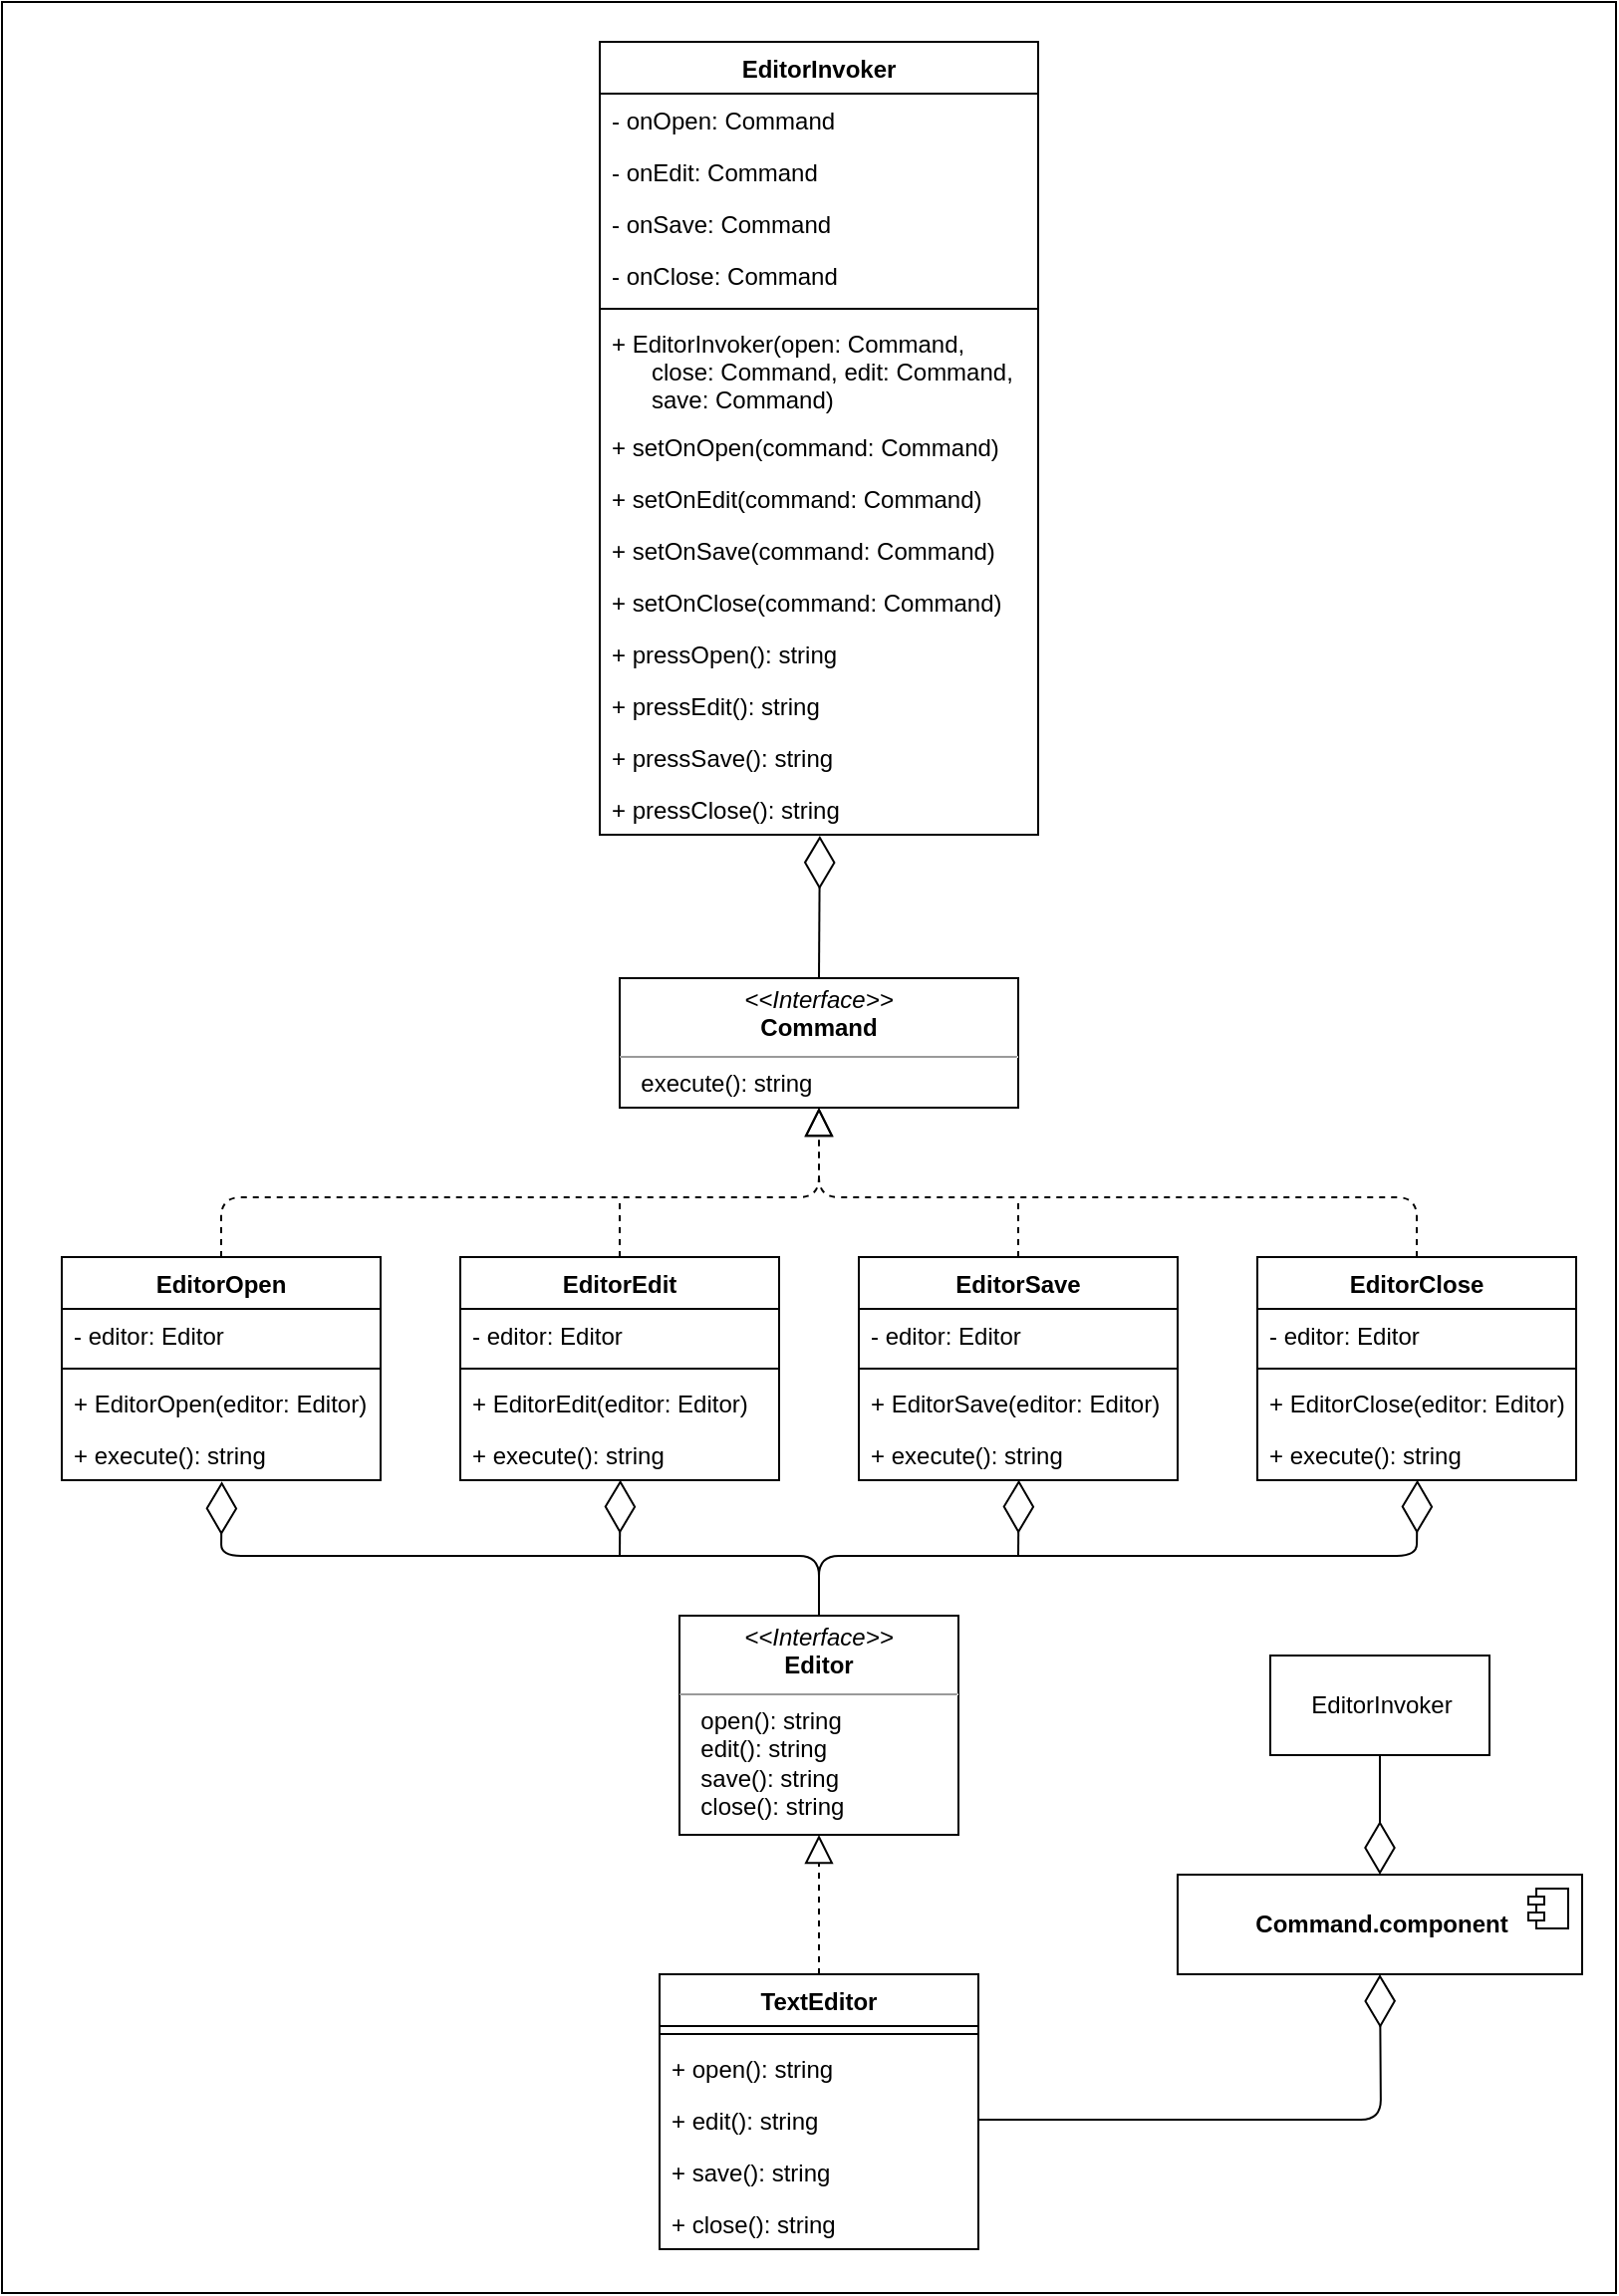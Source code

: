 <mxfile version="13.10.9" type="device"><diagram id="oN1u8QMeGyGhvfwluB_2" name="Page-1"><mxGraphModel dx="1785" dy="1790" grid="1" gridSize="10" guides="1" tooltips="1" connect="1" arrows="1" fold="1" page="1" pageScale="1" pageWidth="827" pageHeight="1169" math="0" shadow="0"><root><mxCell id="0"/><mxCell id="1" parent="0"/><mxCell id="ySheUME9V-_FSn_fIseo-66" value="" style="rounded=0;whiteSpace=wrap;html=1;" vertex="1" parent="1"><mxGeometry x="50" y="-310" width="810" height="1150" as="geometry"/></mxCell><mxCell id="ySheUME9V-_FSn_fIseo-1" value="EditorInvoker" style="swimlane;fontStyle=1;align=center;verticalAlign=top;childLayout=stackLayout;horizontal=1;startSize=26;horizontalStack=0;resizeParent=1;resizeParentMax=0;resizeLast=0;collapsible=1;marginBottom=0;" vertex="1" parent="1"><mxGeometry x="350" y="-290" width="220" height="398" as="geometry"/></mxCell><mxCell id="ySheUME9V-_FSn_fIseo-2" value="- onOpen: Command" style="text;strokeColor=none;fillColor=none;align=left;verticalAlign=top;spacingLeft=4;spacingRight=4;overflow=hidden;rotatable=0;points=[[0,0.5],[1,0.5]];portConstraint=eastwest;" vertex="1" parent="ySheUME9V-_FSn_fIseo-1"><mxGeometry y="26" width="220" height="26" as="geometry"/></mxCell><mxCell id="ySheUME9V-_FSn_fIseo-6" value="- onEdit: Command" style="text;strokeColor=none;fillColor=none;align=left;verticalAlign=top;spacingLeft=4;spacingRight=4;overflow=hidden;rotatable=0;points=[[0,0.5],[1,0.5]];portConstraint=eastwest;" vertex="1" parent="ySheUME9V-_FSn_fIseo-1"><mxGeometry y="52" width="220" height="26" as="geometry"/></mxCell><mxCell id="ySheUME9V-_FSn_fIseo-7" value="- onSave: Command" style="text;strokeColor=none;fillColor=none;align=left;verticalAlign=top;spacingLeft=4;spacingRight=4;overflow=hidden;rotatable=0;points=[[0,0.5],[1,0.5]];portConstraint=eastwest;" vertex="1" parent="ySheUME9V-_FSn_fIseo-1"><mxGeometry y="78" width="220" height="26" as="geometry"/></mxCell><mxCell id="ySheUME9V-_FSn_fIseo-5" value="- onClose: Command" style="text;strokeColor=none;fillColor=none;align=left;verticalAlign=top;spacingLeft=4;spacingRight=4;overflow=hidden;rotatable=0;points=[[0,0.5],[1,0.5]];portConstraint=eastwest;" vertex="1" parent="ySheUME9V-_FSn_fIseo-1"><mxGeometry y="104" width="220" height="26" as="geometry"/></mxCell><mxCell id="ySheUME9V-_FSn_fIseo-3" value="" style="line;strokeWidth=1;fillColor=none;align=left;verticalAlign=middle;spacingTop=-1;spacingLeft=3;spacingRight=3;rotatable=0;labelPosition=right;points=[];portConstraint=eastwest;" vertex="1" parent="ySheUME9V-_FSn_fIseo-1"><mxGeometry y="130" width="220" height="8" as="geometry"/></mxCell><mxCell id="ySheUME9V-_FSn_fIseo-4" value="+ EditorInvoker(open: Command,&#10;      close: Command, edit: Command, &#10;      save: Command)" style="text;strokeColor=none;fillColor=none;align=left;verticalAlign=top;spacingLeft=4;spacingRight=4;overflow=hidden;rotatable=0;points=[[0,0.5],[1,0.5]];portConstraint=eastwest;" vertex="1" parent="ySheUME9V-_FSn_fIseo-1"><mxGeometry y="138" width="220" height="52" as="geometry"/></mxCell><mxCell id="ySheUME9V-_FSn_fIseo-8" value="+ setOnOpen(command: Command)" style="text;strokeColor=none;fillColor=none;align=left;verticalAlign=top;spacingLeft=4;spacingRight=4;overflow=hidden;rotatable=0;points=[[0,0.5],[1,0.5]];portConstraint=eastwest;" vertex="1" parent="ySheUME9V-_FSn_fIseo-1"><mxGeometry y="190" width="220" height="26" as="geometry"/></mxCell><mxCell id="ySheUME9V-_FSn_fIseo-11" value="+ setOnEdit(command: Command)" style="text;strokeColor=none;fillColor=none;align=left;verticalAlign=top;spacingLeft=4;spacingRight=4;overflow=hidden;rotatable=0;points=[[0,0.5],[1,0.5]];portConstraint=eastwest;" vertex="1" parent="ySheUME9V-_FSn_fIseo-1"><mxGeometry y="216" width="220" height="26" as="geometry"/></mxCell><mxCell id="ySheUME9V-_FSn_fIseo-10" value="+ setOnSave(command: Command)" style="text;strokeColor=none;fillColor=none;align=left;verticalAlign=top;spacingLeft=4;spacingRight=4;overflow=hidden;rotatable=0;points=[[0,0.5],[1,0.5]];portConstraint=eastwest;" vertex="1" parent="ySheUME9V-_FSn_fIseo-1"><mxGeometry y="242" width="220" height="26" as="geometry"/></mxCell><mxCell id="ySheUME9V-_FSn_fIseo-9" value="+ setOnClose(command: Command)" style="text;strokeColor=none;fillColor=none;align=left;verticalAlign=top;spacingLeft=4;spacingRight=4;overflow=hidden;rotatable=0;points=[[0,0.5],[1,0.5]];portConstraint=eastwest;" vertex="1" parent="ySheUME9V-_FSn_fIseo-1"><mxGeometry y="268" width="220" height="26" as="geometry"/></mxCell><mxCell id="ySheUME9V-_FSn_fIseo-12" value="+ pressOpen(): string" style="text;strokeColor=none;fillColor=none;align=left;verticalAlign=top;spacingLeft=4;spacingRight=4;overflow=hidden;rotatable=0;points=[[0,0.5],[1,0.5]];portConstraint=eastwest;" vertex="1" parent="ySheUME9V-_FSn_fIseo-1"><mxGeometry y="294" width="220" height="26" as="geometry"/></mxCell><mxCell id="ySheUME9V-_FSn_fIseo-16" value="+ pressEdit(): string" style="text;strokeColor=none;fillColor=none;align=left;verticalAlign=top;spacingLeft=4;spacingRight=4;overflow=hidden;rotatable=0;points=[[0,0.5],[1,0.5]];portConstraint=eastwest;" vertex="1" parent="ySheUME9V-_FSn_fIseo-1"><mxGeometry y="320" width="220" height="26" as="geometry"/></mxCell><mxCell id="ySheUME9V-_FSn_fIseo-17" value="+ pressSave(): string" style="text;strokeColor=none;fillColor=none;align=left;verticalAlign=top;spacingLeft=4;spacingRight=4;overflow=hidden;rotatable=0;points=[[0,0.5],[1,0.5]];portConstraint=eastwest;" vertex="1" parent="ySheUME9V-_FSn_fIseo-1"><mxGeometry y="346" width="220" height="26" as="geometry"/></mxCell><mxCell id="ySheUME9V-_FSn_fIseo-15" value="+ pressClose(): string" style="text;strokeColor=none;fillColor=none;align=left;verticalAlign=top;spacingLeft=4;spacingRight=4;overflow=hidden;rotatable=0;points=[[0,0.5],[1,0.5]];portConstraint=eastwest;" vertex="1" parent="ySheUME9V-_FSn_fIseo-1"><mxGeometry y="372" width="220" height="26" as="geometry"/></mxCell><mxCell id="ySheUME9V-_FSn_fIseo-18" value="&lt;p style=&quot;margin: 0px ; margin-top: 4px ; text-align: center&quot;&gt;&lt;i&gt;&amp;lt;&amp;lt;Interface&amp;gt;&amp;gt;&lt;/i&gt;&lt;br&gt;&lt;b&gt;Command&lt;/b&gt;&lt;/p&gt;&lt;hr size=&quot;1&quot;&gt;&lt;p style=&quot;margin: 0px ; margin-left: 4px&quot;&gt;&amp;nbsp; execute(): string&lt;/p&gt;" style="verticalAlign=top;align=left;overflow=fill;fontSize=12;fontFamily=Helvetica;html=1;" vertex="1" parent="1"><mxGeometry x="360" y="180" width="200" height="65" as="geometry"/></mxCell><mxCell id="ySheUME9V-_FSn_fIseo-19" value="EditorEdit" style="swimlane;fontStyle=1;align=center;verticalAlign=top;childLayout=stackLayout;horizontal=1;startSize=26;horizontalStack=0;resizeParent=1;resizeParentMax=0;resizeLast=0;collapsible=1;marginBottom=0;" vertex="1" parent="1"><mxGeometry x="280" y="320" width="160" height="112" as="geometry"/></mxCell><mxCell id="ySheUME9V-_FSn_fIseo-20" value="- editor: Editor" style="text;strokeColor=none;fillColor=none;align=left;verticalAlign=top;spacingLeft=4;spacingRight=4;overflow=hidden;rotatable=0;points=[[0,0.5],[1,0.5]];portConstraint=eastwest;" vertex="1" parent="ySheUME9V-_FSn_fIseo-19"><mxGeometry y="26" width="160" height="26" as="geometry"/></mxCell><mxCell id="ySheUME9V-_FSn_fIseo-21" value="" style="line;strokeWidth=1;fillColor=none;align=left;verticalAlign=middle;spacingTop=-1;spacingLeft=3;spacingRight=3;rotatable=0;labelPosition=right;points=[];portConstraint=eastwest;" vertex="1" parent="ySheUME9V-_FSn_fIseo-19"><mxGeometry y="52" width="160" height="8" as="geometry"/></mxCell><mxCell id="ySheUME9V-_FSn_fIseo-22" value="+ EditorEdit(editor: Editor)" style="text;strokeColor=none;fillColor=none;align=left;verticalAlign=top;spacingLeft=4;spacingRight=4;overflow=hidden;rotatable=0;points=[[0,0.5],[1,0.5]];portConstraint=eastwest;" vertex="1" parent="ySheUME9V-_FSn_fIseo-19"><mxGeometry y="60" width="160" height="26" as="geometry"/></mxCell><mxCell id="ySheUME9V-_FSn_fIseo-23" value="+ execute(): string" style="text;strokeColor=none;fillColor=none;align=left;verticalAlign=top;spacingLeft=4;spacingRight=4;overflow=hidden;rotatable=0;points=[[0,0.5],[1,0.5]];portConstraint=eastwest;" vertex="1" parent="ySheUME9V-_FSn_fIseo-19"><mxGeometry y="86" width="160" height="26" as="geometry"/></mxCell><mxCell id="ySheUME9V-_FSn_fIseo-24" value="EditorOpen" style="swimlane;fontStyle=1;align=center;verticalAlign=top;childLayout=stackLayout;horizontal=1;startSize=26;horizontalStack=0;resizeParent=1;resizeParentMax=0;resizeLast=0;collapsible=1;marginBottom=0;" vertex="1" parent="1"><mxGeometry x="80" y="320" width="160" height="112" as="geometry"/></mxCell><mxCell id="ySheUME9V-_FSn_fIseo-25" value="- editor: Editor" style="text;strokeColor=none;fillColor=none;align=left;verticalAlign=top;spacingLeft=4;spacingRight=4;overflow=hidden;rotatable=0;points=[[0,0.5],[1,0.5]];portConstraint=eastwest;" vertex="1" parent="ySheUME9V-_FSn_fIseo-24"><mxGeometry y="26" width="160" height="26" as="geometry"/></mxCell><mxCell id="ySheUME9V-_FSn_fIseo-26" value="" style="line;strokeWidth=1;fillColor=none;align=left;verticalAlign=middle;spacingTop=-1;spacingLeft=3;spacingRight=3;rotatable=0;labelPosition=right;points=[];portConstraint=eastwest;" vertex="1" parent="ySheUME9V-_FSn_fIseo-24"><mxGeometry y="52" width="160" height="8" as="geometry"/></mxCell><mxCell id="ySheUME9V-_FSn_fIseo-27" value="+ EditorOpen(editor: Editor)" style="text;strokeColor=none;fillColor=none;align=left;verticalAlign=top;spacingLeft=4;spacingRight=4;overflow=hidden;rotatable=0;points=[[0,0.5],[1,0.5]];portConstraint=eastwest;" vertex="1" parent="ySheUME9V-_FSn_fIseo-24"><mxGeometry y="60" width="160" height="26" as="geometry"/></mxCell><mxCell id="ySheUME9V-_FSn_fIseo-28" value="+ execute(): string" style="text;strokeColor=none;fillColor=none;align=left;verticalAlign=top;spacingLeft=4;spacingRight=4;overflow=hidden;rotatable=0;points=[[0,0.5],[1,0.5]];portConstraint=eastwest;" vertex="1" parent="ySheUME9V-_FSn_fIseo-24"><mxGeometry y="86" width="160" height="26" as="geometry"/></mxCell><mxCell id="ySheUME9V-_FSn_fIseo-29" value="EditorSave" style="swimlane;fontStyle=1;align=center;verticalAlign=top;childLayout=stackLayout;horizontal=1;startSize=26;horizontalStack=0;resizeParent=1;resizeParentMax=0;resizeLast=0;collapsible=1;marginBottom=0;" vertex="1" parent="1"><mxGeometry x="480" y="320" width="160" height="112" as="geometry"/></mxCell><mxCell id="ySheUME9V-_FSn_fIseo-30" value="- editor: Editor" style="text;strokeColor=none;fillColor=none;align=left;verticalAlign=top;spacingLeft=4;spacingRight=4;overflow=hidden;rotatable=0;points=[[0,0.5],[1,0.5]];portConstraint=eastwest;" vertex="1" parent="ySheUME9V-_FSn_fIseo-29"><mxGeometry y="26" width="160" height="26" as="geometry"/></mxCell><mxCell id="ySheUME9V-_FSn_fIseo-31" value="" style="line;strokeWidth=1;fillColor=none;align=left;verticalAlign=middle;spacingTop=-1;spacingLeft=3;spacingRight=3;rotatable=0;labelPosition=right;points=[];portConstraint=eastwest;" vertex="1" parent="ySheUME9V-_FSn_fIseo-29"><mxGeometry y="52" width="160" height="8" as="geometry"/></mxCell><mxCell id="ySheUME9V-_FSn_fIseo-32" value="+ EditorSave(editor: Editor)" style="text;strokeColor=none;fillColor=none;align=left;verticalAlign=top;spacingLeft=4;spacingRight=4;overflow=hidden;rotatable=0;points=[[0,0.5],[1,0.5]];portConstraint=eastwest;" vertex="1" parent="ySheUME9V-_FSn_fIseo-29"><mxGeometry y="60" width="160" height="26" as="geometry"/></mxCell><mxCell id="ySheUME9V-_FSn_fIseo-33" value="+ execute(): string" style="text;strokeColor=none;fillColor=none;align=left;verticalAlign=top;spacingLeft=4;spacingRight=4;overflow=hidden;rotatable=0;points=[[0,0.5],[1,0.5]];portConstraint=eastwest;" vertex="1" parent="ySheUME9V-_FSn_fIseo-29"><mxGeometry y="86" width="160" height="26" as="geometry"/></mxCell><mxCell id="ySheUME9V-_FSn_fIseo-34" value="EditorClose" style="swimlane;fontStyle=1;align=center;verticalAlign=top;childLayout=stackLayout;horizontal=1;startSize=26;horizontalStack=0;resizeParent=1;resizeParentMax=0;resizeLast=0;collapsible=1;marginBottom=0;" vertex="1" parent="1"><mxGeometry x="680" y="320" width="160" height="112" as="geometry"/></mxCell><mxCell id="ySheUME9V-_FSn_fIseo-35" value="- editor: Editor" style="text;strokeColor=none;fillColor=none;align=left;verticalAlign=top;spacingLeft=4;spacingRight=4;overflow=hidden;rotatable=0;points=[[0,0.5],[1,0.5]];portConstraint=eastwest;" vertex="1" parent="ySheUME9V-_FSn_fIseo-34"><mxGeometry y="26" width="160" height="26" as="geometry"/></mxCell><mxCell id="ySheUME9V-_FSn_fIseo-36" value="" style="line;strokeWidth=1;fillColor=none;align=left;verticalAlign=middle;spacingTop=-1;spacingLeft=3;spacingRight=3;rotatable=0;labelPosition=right;points=[];portConstraint=eastwest;" vertex="1" parent="ySheUME9V-_FSn_fIseo-34"><mxGeometry y="52" width="160" height="8" as="geometry"/></mxCell><mxCell id="ySheUME9V-_FSn_fIseo-37" value="+ EditorClose(editor: Editor)" style="text;strokeColor=none;fillColor=none;align=left;verticalAlign=top;spacingLeft=4;spacingRight=4;overflow=hidden;rotatable=0;points=[[0,0.5],[1,0.5]];portConstraint=eastwest;" vertex="1" parent="ySheUME9V-_FSn_fIseo-34"><mxGeometry y="60" width="160" height="26" as="geometry"/></mxCell><mxCell id="ySheUME9V-_FSn_fIseo-38" value="+ execute(): string" style="text;strokeColor=none;fillColor=none;align=left;verticalAlign=top;spacingLeft=4;spacingRight=4;overflow=hidden;rotatable=0;points=[[0,0.5],[1,0.5]];portConstraint=eastwest;" vertex="1" parent="ySheUME9V-_FSn_fIseo-34"><mxGeometry y="86" width="160" height="26" as="geometry"/></mxCell><mxCell id="ySheUME9V-_FSn_fIseo-39" value="" style="endArrow=block;dashed=1;endFill=0;endSize=12;html=1;entryX=0.5;entryY=1;entryDx=0;entryDy=0;exitX=0.5;exitY=0;exitDx=0;exitDy=0;" edge="1" parent="1" source="ySheUME9V-_FSn_fIseo-24" target="ySheUME9V-_FSn_fIseo-18"><mxGeometry width="160" relative="1" as="geometry"><mxPoint x="380" y="520" as="sourcePoint"/><mxPoint x="540" y="520" as="targetPoint"/><Array as="points"><mxPoint x="160" y="290"/><mxPoint x="460" y="290"/></Array></mxGeometry></mxCell><mxCell id="ySheUME9V-_FSn_fIseo-40" value="" style="endArrow=block;dashed=1;endFill=0;endSize=12;html=1;exitX=0.5;exitY=0;exitDx=0;exitDy=0;entryX=0.5;entryY=1;entryDx=0;entryDy=0;" edge="1" parent="1" source="ySheUME9V-_FSn_fIseo-34" target="ySheUME9V-_FSn_fIseo-18"><mxGeometry width="160" relative="1" as="geometry"><mxPoint x="720" y="250" as="sourcePoint"/><mxPoint x="690" y="250" as="targetPoint"/><Array as="points"><mxPoint x="760" y="290"/><mxPoint x="460" y="290"/></Array></mxGeometry></mxCell><mxCell id="ySheUME9V-_FSn_fIseo-41" value="" style="endArrow=none;dashed=1;html=1;exitX=0.5;exitY=0;exitDx=0;exitDy=0;" edge="1" parent="1" source="ySheUME9V-_FSn_fIseo-19"><mxGeometry width="50" height="50" relative="1" as="geometry"><mxPoint x="290" y="290" as="sourcePoint"/><mxPoint x="360" y="290" as="targetPoint"/></mxGeometry></mxCell><mxCell id="ySheUME9V-_FSn_fIseo-42" value="" style="endArrow=none;dashed=1;html=1;exitX=0.5;exitY=0;exitDx=0;exitDy=0;" edge="1" parent="1" source="ySheUME9V-_FSn_fIseo-29"><mxGeometry width="50" height="50" relative="1" as="geometry"><mxPoint x="570" y="290" as="sourcePoint"/><mxPoint x="560" y="290" as="targetPoint"/></mxGeometry></mxCell><mxCell id="ySheUME9V-_FSn_fIseo-43" value="" style="endArrow=diamondThin;endFill=0;endSize=24;html=1;exitX=0.5;exitY=0;exitDx=0;exitDy=0;entryX=0.502;entryY=1.019;entryDx=0;entryDy=0;entryPerimeter=0;" edge="1" parent="1" source="ySheUME9V-_FSn_fIseo-18" target="ySheUME9V-_FSn_fIseo-15"><mxGeometry width="160" relative="1" as="geometry"><mxPoint x="150" y="190" as="sourcePoint"/><mxPoint x="520" y="140" as="targetPoint"/></mxGeometry></mxCell><mxCell id="ySheUME9V-_FSn_fIseo-44" value="&lt;p style=&quot;margin: 0px ; margin-top: 4px ; text-align: center&quot;&gt;&lt;i&gt;&amp;lt;&amp;lt;Interface&amp;gt;&amp;gt;&lt;/i&gt;&lt;br&gt;&lt;b&gt;Editor&lt;/b&gt;&lt;/p&gt;&lt;hr size=&quot;1&quot;&gt;&lt;p style=&quot;margin: 0px ; margin-left: 4px&quot;&gt;&amp;nbsp; open(): string&lt;/p&gt;&lt;p style=&quot;margin: 0px ; margin-left: 4px&quot;&gt;&amp;nbsp; edit(): string&lt;/p&gt;&lt;p style=&quot;margin: 0px ; margin-left: 4px&quot;&gt;&amp;nbsp; save(): string&lt;/p&gt;&lt;p style=&quot;margin: 0px ; margin-left: 4px&quot;&gt;&amp;nbsp; close(): string&lt;/p&gt;" style="verticalAlign=top;align=left;overflow=fill;fontSize=12;fontFamily=Helvetica;html=1;" vertex="1" parent="1"><mxGeometry x="390" y="500" width="140" height="110" as="geometry"/></mxCell><mxCell id="ySheUME9V-_FSn_fIseo-45" value="" style="endArrow=diamondThin;endFill=0;endSize=24;html=1;entryX=0.502;entryY=1.026;entryDx=0;entryDy=0;entryPerimeter=0;exitX=0.5;exitY=0;exitDx=0;exitDy=0;" edge="1" parent="1" source="ySheUME9V-_FSn_fIseo-44" target="ySheUME9V-_FSn_fIseo-28"><mxGeometry width="160" relative="1" as="geometry"><mxPoint x="170" y="580" as="sourcePoint"/><mxPoint x="330" y="580" as="targetPoint"/><Array as="points"><mxPoint x="460" y="470"/><mxPoint x="160" y="470"/></Array></mxGeometry></mxCell><mxCell id="ySheUME9V-_FSn_fIseo-46" value="" style="endArrow=diamondThin;endFill=0;endSize=24;html=1;entryX=0.502;entryY=0.994;entryDx=0;entryDy=0;entryPerimeter=0;exitX=0.5;exitY=0;exitDx=0;exitDy=0;" edge="1" parent="1" source="ySheUME9V-_FSn_fIseo-44" target="ySheUME9V-_FSn_fIseo-38"><mxGeometry width="160" relative="1" as="geometry"><mxPoint x="620" y="570" as="sourcePoint"/><mxPoint x="780" y="570" as="targetPoint"/><Array as="points"><mxPoint x="460" y="470"/><mxPoint x="760" y="470"/></Array></mxGeometry></mxCell><mxCell id="ySheUME9V-_FSn_fIseo-49" value="" style="endArrow=diamondThin;endFill=0;endSize=24;html=1;entryX=0.502;entryY=0.994;entryDx=0;entryDy=0;entryPerimeter=0;" edge="1" parent="1" target="ySheUME9V-_FSn_fIseo-23"><mxGeometry width="160" relative="1" as="geometry"><mxPoint x="360" y="470" as="sourcePoint"/><mxPoint x="410" y="570" as="targetPoint"/></mxGeometry></mxCell><mxCell id="ySheUME9V-_FSn_fIseo-50" value="" style="endArrow=diamondThin;endFill=0;endSize=24;html=1;entryX=0.502;entryY=0.994;entryDx=0;entryDy=0;entryPerimeter=0;" edge="1" parent="1" target="ySheUME9V-_FSn_fIseo-33"><mxGeometry width="160" relative="1" as="geometry"><mxPoint x="560" y="470" as="sourcePoint"/><mxPoint x="810" y="600" as="targetPoint"/></mxGeometry></mxCell><mxCell id="ySheUME9V-_FSn_fIseo-51" value="TextEditor" style="swimlane;fontStyle=1;align=center;verticalAlign=top;childLayout=stackLayout;horizontal=1;startSize=26;horizontalStack=0;resizeParent=1;resizeParentMax=0;resizeLast=0;collapsible=1;marginBottom=0;" vertex="1" parent="1"><mxGeometry x="380" y="680" width="160" height="138" as="geometry"/></mxCell><mxCell id="ySheUME9V-_FSn_fIseo-53" value="" style="line;strokeWidth=1;fillColor=none;align=left;verticalAlign=middle;spacingTop=-1;spacingLeft=3;spacingRight=3;rotatable=0;labelPosition=right;points=[];portConstraint=eastwest;" vertex="1" parent="ySheUME9V-_FSn_fIseo-51"><mxGeometry y="26" width="160" height="8" as="geometry"/></mxCell><mxCell id="ySheUME9V-_FSn_fIseo-54" value="+ open(): string" style="text;strokeColor=none;fillColor=none;align=left;verticalAlign=top;spacingLeft=4;spacingRight=4;overflow=hidden;rotatable=0;points=[[0,0.5],[1,0.5]];portConstraint=eastwest;" vertex="1" parent="ySheUME9V-_FSn_fIseo-51"><mxGeometry y="34" width="160" height="26" as="geometry"/></mxCell><mxCell id="ySheUME9V-_FSn_fIseo-55" value="+ edit(): string" style="text;strokeColor=none;fillColor=none;align=left;verticalAlign=top;spacingLeft=4;spacingRight=4;overflow=hidden;rotatable=0;points=[[0,0.5],[1,0.5]];portConstraint=eastwest;" vertex="1" parent="ySheUME9V-_FSn_fIseo-51"><mxGeometry y="60" width="160" height="26" as="geometry"/></mxCell><mxCell id="ySheUME9V-_FSn_fIseo-56" value="+ save(): string" style="text;strokeColor=none;fillColor=none;align=left;verticalAlign=top;spacingLeft=4;spacingRight=4;overflow=hidden;rotatable=0;points=[[0,0.5],[1,0.5]];portConstraint=eastwest;" vertex="1" parent="ySheUME9V-_FSn_fIseo-51"><mxGeometry y="86" width="160" height="26" as="geometry"/></mxCell><mxCell id="ySheUME9V-_FSn_fIseo-57" value="+ close(): string" style="text;strokeColor=none;fillColor=none;align=left;verticalAlign=top;spacingLeft=4;spacingRight=4;overflow=hidden;rotatable=0;points=[[0,0.5],[1,0.5]];portConstraint=eastwest;" vertex="1" parent="ySheUME9V-_FSn_fIseo-51"><mxGeometry y="112" width="160" height="26" as="geometry"/></mxCell><mxCell id="ySheUME9V-_FSn_fIseo-58" value="" style="endArrow=block;dashed=1;endFill=0;endSize=12;html=1;entryX=0.5;entryY=1;entryDx=0;entryDy=0;exitX=0.5;exitY=0;exitDx=0;exitDy=0;" edge="1" parent="1" source="ySheUME9V-_FSn_fIseo-51" target="ySheUME9V-_FSn_fIseo-44"><mxGeometry width="160" relative="1" as="geometry"><mxPoint x="60" y="630" as="sourcePoint"/><mxPoint x="220" y="630" as="targetPoint"/></mxGeometry></mxCell><mxCell id="ySheUME9V-_FSn_fIseo-61" value="Command.component" style="html=1;dropTarget=0;fontStyle=1" vertex="1" parent="1"><mxGeometry x="640" y="630" width="203" height="50" as="geometry"/></mxCell><mxCell id="ySheUME9V-_FSn_fIseo-62" value="" style="shape=module;jettyWidth=8;jettyHeight=4;" vertex="1" parent="ySheUME9V-_FSn_fIseo-61"><mxGeometry x="1" width="20" height="20" relative="1" as="geometry"><mxPoint x="-27" y="7" as="offset"/></mxGeometry></mxCell><mxCell id="ySheUME9V-_FSn_fIseo-63" value="" style="endArrow=diamondThin;endFill=0;endSize=24;html=1;entryX=0.5;entryY=1;entryDx=0;entryDy=0;exitX=1;exitY=0.5;exitDx=0;exitDy=0;" edge="1" parent="1" source="ySheUME9V-_FSn_fIseo-55" target="ySheUME9V-_FSn_fIseo-61"><mxGeometry width="160" relative="1" as="geometry"><mxPoint x="700" y="770" as="sourcePoint"/><mxPoint x="860" y="770" as="targetPoint"/><Array as="points"><mxPoint x="742" y="753"/></Array></mxGeometry></mxCell><mxCell id="ySheUME9V-_FSn_fIseo-64" value="EditorInvoker" style="html=1;" vertex="1" parent="1"><mxGeometry x="686.5" y="520" width="110" height="50" as="geometry"/></mxCell><mxCell id="ySheUME9V-_FSn_fIseo-65" value="" style="endArrow=diamondThin;endFill=0;endSize=24;html=1;entryX=0.5;entryY=0;entryDx=0;entryDy=0;exitX=0.5;exitY=1;exitDx=0;exitDy=0;" edge="1" parent="1" source="ySheUME9V-_FSn_fIseo-64" target="ySheUME9V-_FSn_fIseo-61"><mxGeometry width="160" relative="1" as="geometry"><mxPoint x="590" y="590" as="sourcePoint"/><mxPoint x="750" y="590" as="targetPoint"/></mxGeometry></mxCell></root></mxGraphModel></diagram></mxfile>